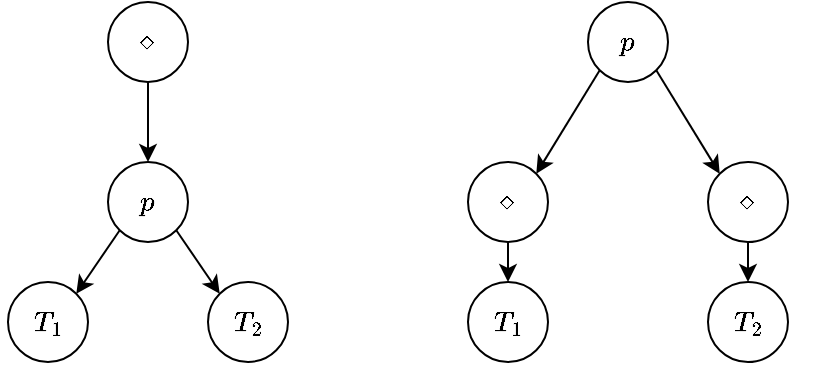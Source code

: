 <mxfile><diagram id="3xI3x7N9xwQF2wHP2WTg" name="Page-1"><mxGraphModel dx="1370" dy="646" grid="1" gridSize="10" guides="1" tooltips="1" connect="1" arrows="1" fold="1" page="1" pageScale="1" pageWidth="3300" pageHeight="4681" math="1" shadow="0"><root><mxCell id="0"/><mxCell id="1" parent="0"/><mxCell id="4" value="" style="edgeStyle=none;html=1;" edge="1" parent="1" source="2" target="3"><mxGeometry relative="1" as="geometry"/></mxCell><mxCell id="2" value="$$\diamond$$" style="ellipse;whiteSpace=wrap;html=1;aspect=fixed;" vertex="1" parent="1"><mxGeometry x="480" y="80" width="40" height="40" as="geometry"/></mxCell><mxCell id="7" style="edgeStyle=none;html=1;exitX=0;exitY=1;exitDx=0;exitDy=0;entryX=1;entryY=0;entryDx=0;entryDy=0;" edge="1" parent="1" source="3" target="5"><mxGeometry relative="1" as="geometry"/></mxCell><mxCell id="8" style="edgeStyle=none;html=1;exitX=1;exitY=1;exitDx=0;exitDy=0;entryX=0;entryY=0;entryDx=0;entryDy=0;" edge="1" parent="1" source="3" target="6"><mxGeometry relative="1" as="geometry"/></mxCell><mxCell id="3" value="$$p$$" style="ellipse;whiteSpace=wrap;html=1;aspect=fixed;" vertex="1" parent="1"><mxGeometry x="480" y="160" width="40" height="40" as="geometry"/></mxCell><mxCell id="5" value="$$T_1$$" style="ellipse;whiteSpace=wrap;html=1;aspect=fixed;" vertex="1" parent="1"><mxGeometry x="430" y="220" width="40" height="40" as="geometry"/></mxCell><mxCell id="6" value="$$T_2$$" style="ellipse;whiteSpace=wrap;html=1;aspect=fixed;" vertex="1" parent="1"><mxGeometry x="530" y="220" width="40" height="40" as="geometry"/></mxCell><mxCell id="20" style="edgeStyle=none;html=1;exitX=0;exitY=1;exitDx=0;exitDy=0;entryX=1;entryY=0;entryDx=0;entryDy=0;" edge="1" parent="1" source="13" target="16"><mxGeometry relative="1" as="geometry"/></mxCell><mxCell id="21" style="edgeStyle=none;html=1;exitX=1;exitY=1;exitDx=0;exitDy=0;entryX=0;entryY=0;entryDx=0;entryDy=0;" edge="1" parent="1" source="13" target="17"><mxGeometry relative="1" as="geometry"/></mxCell><mxCell id="13" value="$$p$$" style="ellipse;whiteSpace=wrap;html=1;aspect=fixed;" vertex="1" parent="1"><mxGeometry x="720" y="80" width="40" height="40" as="geometry"/></mxCell><mxCell id="14" value="$$T_1$$" style="ellipse;whiteSpace=wrap;html=1;aspect=fixed;" vertex="1" parent="1"><mxGeometry x="660" y="220" width="40" height="40" as="geometry"/></mxCell><mxCell id="15" value="$$T_2$$" style="ellipse;whiteSpace=wrap;html=1;aspect=fixed;" vertex="1" parent="1"><mxGeometry x="780" y="220" width="40" height="40" as="geometry"/></mxCell><mxCell id="18" value="" style="edgeStyle=none;html=1;" edge="1" parent="1" source="16" target="14"><mxGeometry relative="1" as="geometry"/></mxCell><mxCell id="16" value="$$\diamond$$" style="ellipse;whiteSpace=wrap;html=1;aspect=fixed;" vertex="1" parent="1"><mxGeometry x="660" y="160" width="40" height="40" as="geometry"/></mxCell><mxCell id="19" value="" style="edgeStyle=none;html=1;" edge="1" parent="1" source="17" target="15"><mxGeometry relative="1" as="geometry"/></mxCell><mxCell id="17" value="$$\diamond$$" style="ellipse;whiteSpace=wrap;html=1;aspect=fixed;" vertex="1" parent="1"><mxGeometry x="780" y="160" width="40" height="40" as="geometry"/></mxCell></root></mxGraphModel></diagram></mxfile>